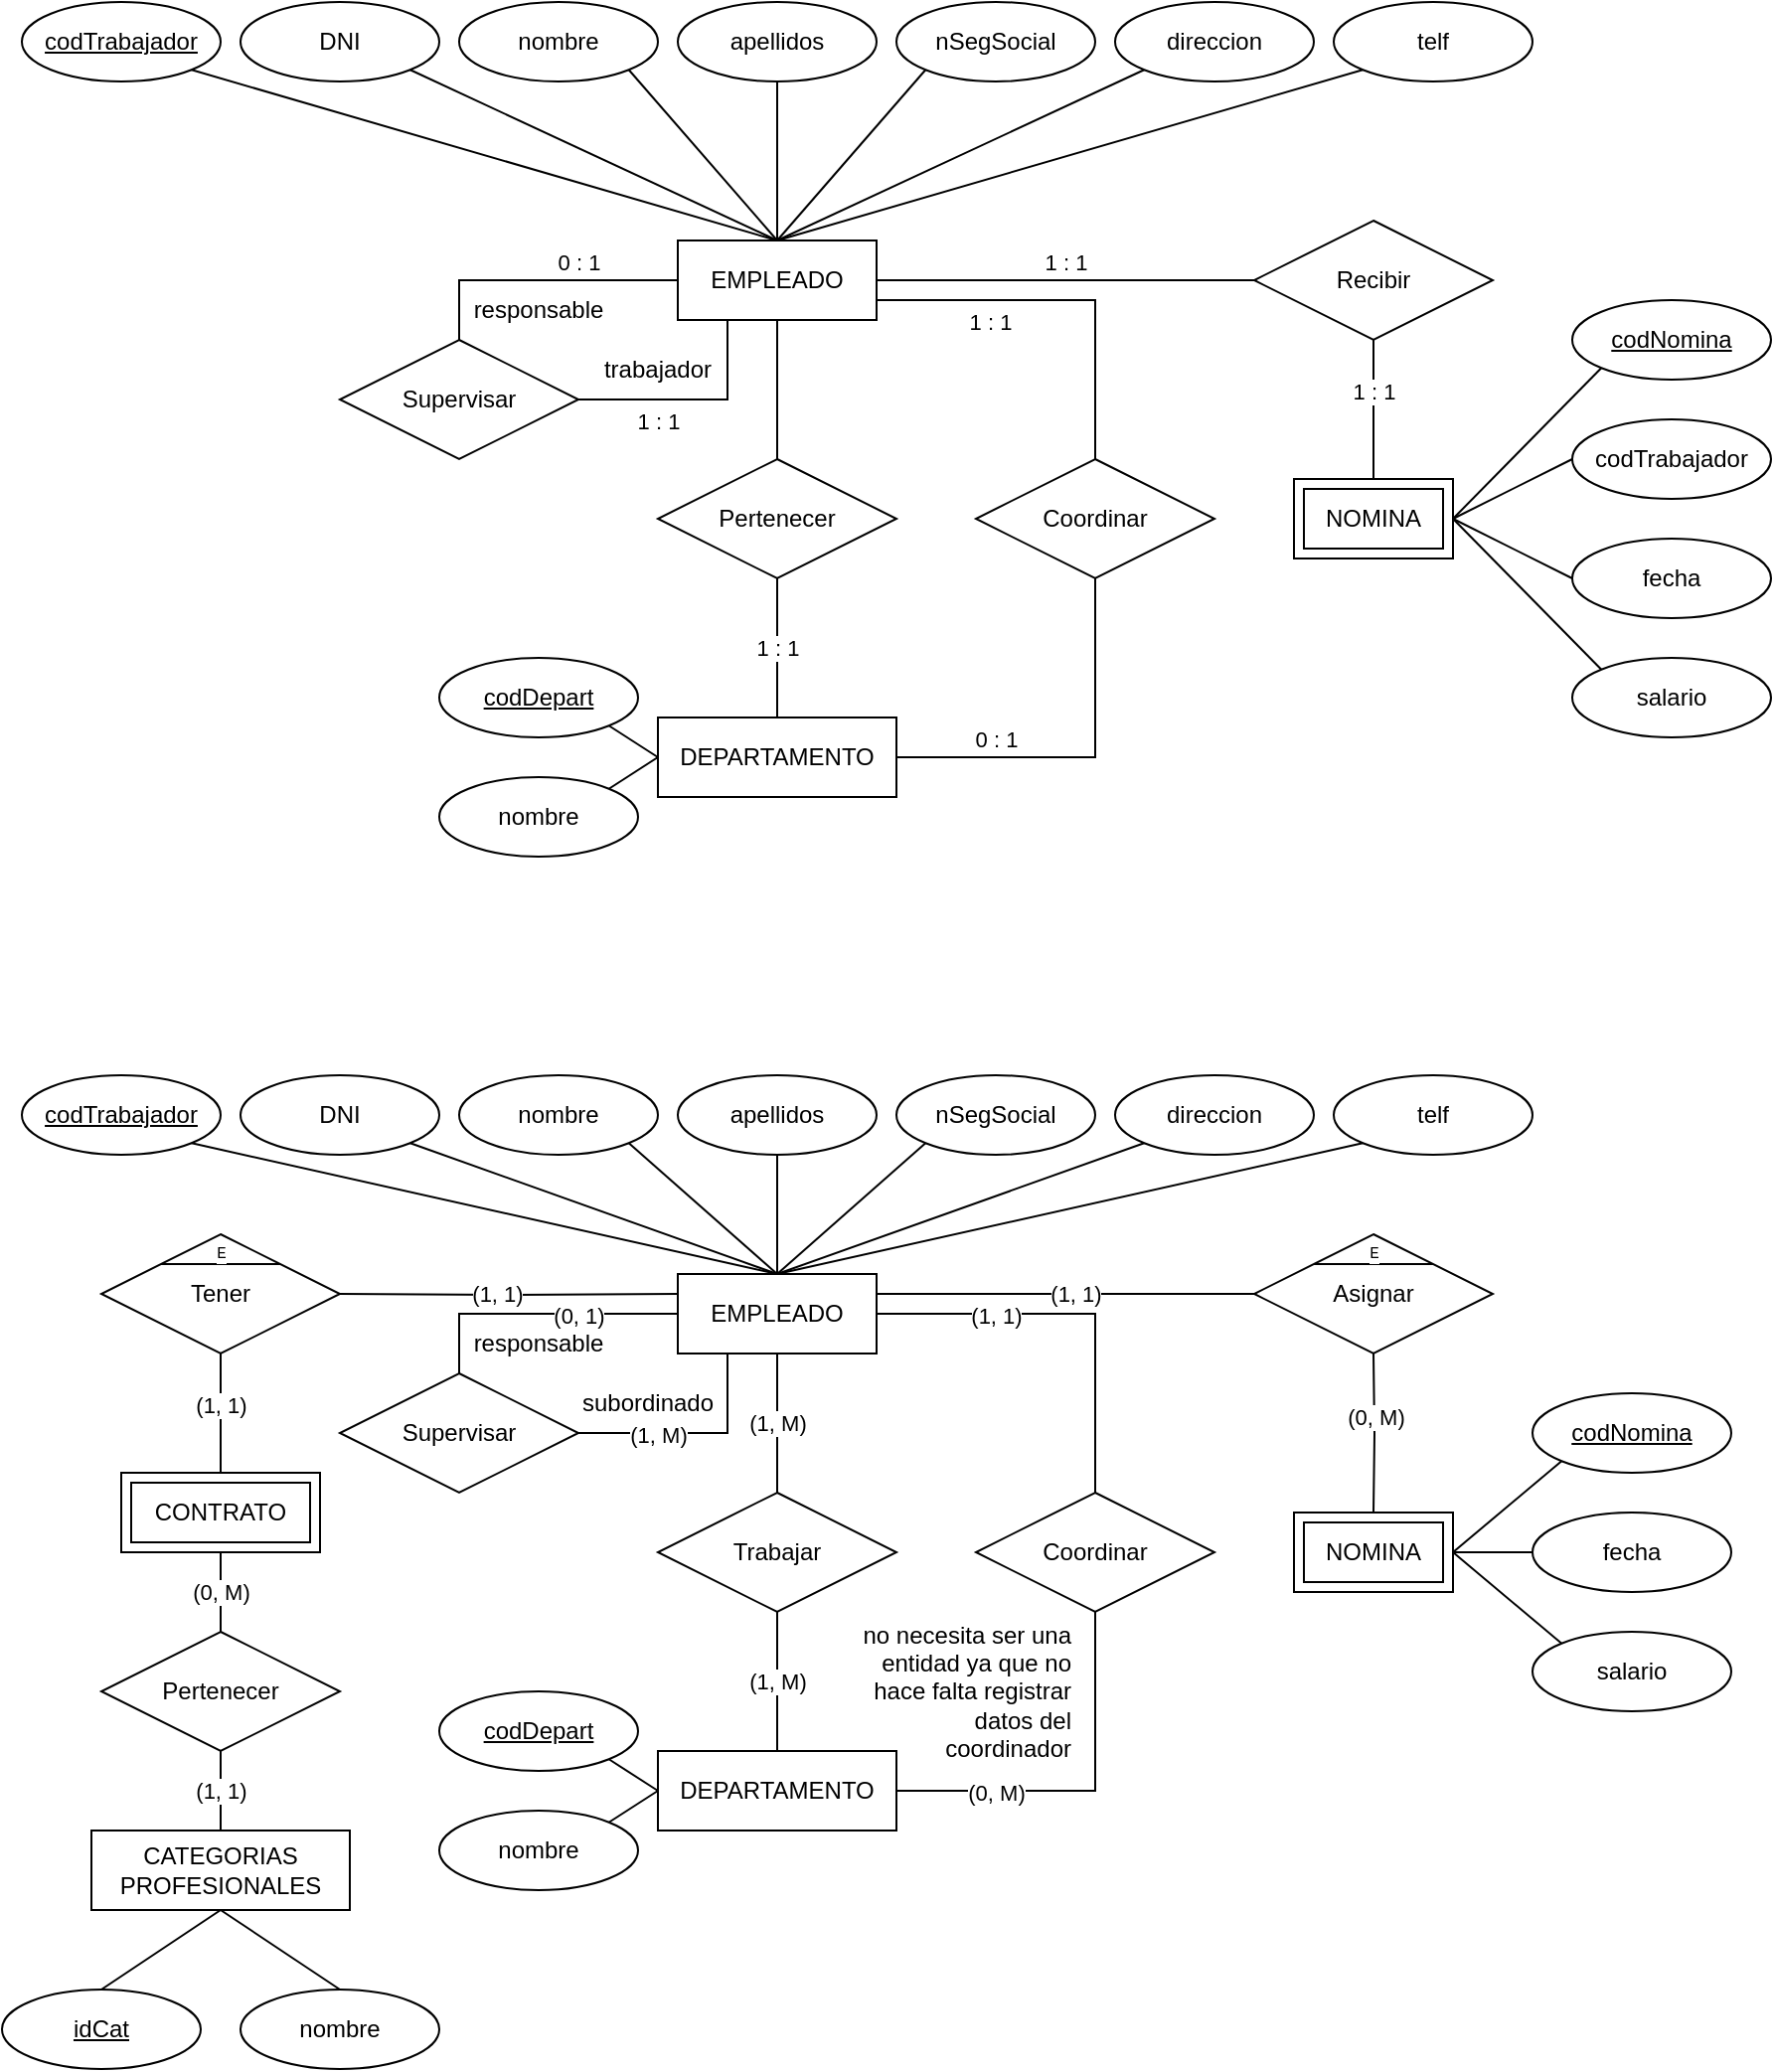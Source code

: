 <mxfile version="24.7.17">
  <diagram name="Página-1" id="rNrOZyhYLN4e7W7zPcBk">
    <mxGraphModel dx="1050" dy="629" grid="1" gridSize="10" guides="1" tooltips="1" connect="1" arrows="1" fold="1" page="0" pageScale="1" pageWidth="827" pageHeight="1169" background="none" math="0" shadow="0">
      <root>
        <mxCell id="0" />
        <mxCell id="1" parent="0" />
        <mxCell id="QqBCJd-S558FLrrIltO3-1" value="EMPLEADO" style="whiteSpace=wrap;html=1;align=center;" parent="1" vertex="1">
          <mxGeometry x="370" y="160" width="100" height="40" as="geometry" />
        </mxCell>
        <mxCell id="QqBCJd-S558FLrrIltO3-2" value="DNI" style="ellipse;whiteSpace=wrap;html=1;align=center;" parent="1" vertex="1">
          <mxGeometry x="150" y="40" width="100" height="40" as="geometry" />
        </mxCell>
        <mxCell id="QqBCJd-S558FLrrIltO3-3" value="nSegSocial" style="ellipse;whiteSpace=wrap;html=1;align=center;" parent="1" vertex="1">
          <mxGeometry x="480" y="40" width="100" height="40" as="geometry" />
        </mxCell>
        <mxCell id="QqBCJd-S558FLrrIltO3-4" value="&lt;u&gt;codTrabajador&lt;/u&gt;" style="ellipse;whiteSpace=wrap;html=1;align=center;" parent="1" vertex="1">
          <mxGeometry x="40" y="40" width="100" height="40" as="geometry" />
        </mxCell>
        <mxCell id="QqBCJd-S558FLrrIltO3-5" value="nombre" style="ellipse;whiteSpace=wrap;html=1;align=center;" parent="1" vertex="1">
          <mxGeometry x="260" y="40" width="100" height="40" as="geometry" />
        </mxCell>
        <mxCell id="QqBCJd-S558FLrrIltO3-6" value="apellidos" style="ellipse;whiteSpace=wrap;html=1;align=center;" parent="1" vertex="1">
          <mxGeometry x="370" y="40" width="100" height="40" as="geometry" />
        </mxCell>
        <mxCell id="QqBCJd-S558FLrrIltO3-7" value="direccion" style="ellipse;whiteSpace=wrap;html=1;align=center;" parent="1" vertex="1">
          <mxGeometry x="590" y="40" width="100" height="40" as="geometry" />
        </mxCell>
        <mxCell id="QqBCJd-S558FLrrIltO3-8" value="telf" style="ellipse;whiteSpace=wrap;html=1;align=center;" parent="1" vertex="1">
          <mxGeometry x="700" y="40" width="100" height="40" as="geometry" />
        </mxCell>
        <mxCell id="QqBCJd-S558FLrrIltO3-10" value="DEPARTAMENTO" style="whiteSpace=wrap;html=1;align=center;" parent="1" vertex="1">
          <mxGeometry x="360" y="400" width="120" height="40" as="geometry" />
        </mxCell>
        <mxCell id="QqBCJd-S558FLrrIltO3-11" value="" style="endArrow=none;html=1;rounded=0;entryX=0.5;entryY=0;entryDx=0;entryDy=0;exitX=0.5;exitY=1;exitDx=0;exitDy=0;" parent="1" source="QqBCJd-S558FLrrIltO3-6" target="QqBCJd-S558FLrrIltO3-1" edge="1">
          <mxGeometry width="50" height="50" relative="1" as="geometry">
            <mxPoint x="420" y="380" as="sourcePoint" />
            <mxPoint x="470" y="330" as="targetPoint" />
          </mxGeometry>
        </mxCell>
        <mxCell id="QqBCJd-S558FLrrIltO3-12" value="" style="endArrow=none;html=1;rounded=0;entryX=0.5;entryY=0;entryDx=0;entryDy=0;exitX=0;exitY=1;exitDx=0;exitDy=0;" parent="1" source="QqBCJd-S558FLrrIltO3-3" target="QqBCJd-S558FLrrIltO3-1" edge="1">
          <mxGeometry width="50" height="50" relative="1" as="geometry">
            <mxPoint x="460" y="90" as="sourcePoint" />
            <mxPoint x="460" y="130" as="targetPoint" />
          </mxGeometry>
        </mxCell>
        <mxCell id="QqBCJd-S558FLrrIltO3-13" value="" style="endArrow=none;html=1;rounded=0;entryX=0.5;entryY=0;entryDx=0;entryDy=0;exitX=1;exitY=1;exitDx=0;exitDy=0;" parent="1" source="QqBCJd-S558FLrrIltO3-5" target="QqBCJd-S558FLrrIltO3-1" edge="1">
          <mxGeometry width="50" height="50" relative="1" as="geometry">
            <mxPoint x="545" y="84" as="sourcePoint" />
            <mxPoint x="460" y="130" as="targetPoint" />
          </mxGeometry>
        </mxCell>
        <mxCell id="QqBCJd-S558FLrrIltO3-14" value="" style="endArrow=none;html=1;rounded=0;entryX=0.5;entryY=0;entryDx=0;entryDy=0;exitX=1;exitY=1;exitDx=0;exitDy=0;" parent="1" source="QqBCJd-S558FLrrIltO3-2" target="QqBCJd-S558FLrrIltO3-1" edge="1">
          <mxGeometry width="50" height="50" relative="1" as="geometry">
            <mxPoint x="375" y="84" as="sourcePoint" />
            <mxPoint x="460" y="130" as="targetPoint" />
          </mxGeometry>
        </mxCell>
        <mxCell id="QqBCJd-S558FLrrIltO3-15" value="" style="endArrow=none;html=1;rounded=0;entryX=0.5;entryY=0;entryDx=0;entryDy=0;exitX=1;exitY=1;exitDx=0;exitDy=0;" parent="1" source="QqBCJd-S558FLrrIltO3-4" target="QqBCJd-S558FLrrIltO3-1" edge="1">
          <mxGeometry width="50" height="50" relative="1" as="geometry">
            <mxPoint x="255" y="84" as="sourcePoint" />
            <mxPoint x="460" y="130" as="targetPoint" />
          </mxGeometry>
        </mxCell>
        <mxCell id="QqBCJd-S558FLrrIltO3-16" value="" style="endArrow=none;html=1;rounded=0;entryX=0.5;entryY=0;entryDx=0;entryDy=0;exitX=0;exitY=1;exitDx=0;exitDy=0;" parent="1" source="QqBCJd-S558FLrrIltO3-8" target="QqBCJd-S558FLrrIltO3-1" edge="1">
          <mxGeometry width="50" height="50" relative="1" as="geometry">
            <mxPoint x="135" y="84" as="sourcePoint" />
            <mxPoint x="460" y="130" as="targetPoint" />
          </mxGeometry>
        </mxCell>
        <mxCell id="QqBCJd-S558FLrrIltO3-17" value="" style="endArrow=none;html=1;rounded=0;exitX=0;exitY=1;exitDx=0;exitDy=0;entryX=0.5;entryY=0;entryDx=0;entryDy=0;" parent="1" source="QqBCJd-S558FLrrIltO3-7" target="QqBCJd-S558FLrrIltO3-1" edge="1">
          <mxGeometry width="50" height="50" relative="1" as="geometry">
            <mxPoint x="785" y="84" as="sourcePoint" />
            <mxPoint x="540" y="140" as="targetPoint" />
          </mxGeometry>
        </mxCell>
        <mxCell id="QqBCJd-S558FLrrIltO3-18" value="Pertenecer" style="shape=rhombus;perimeter=rhombusPerimeter;whiteSpace=wrap;html=1;align=center;" parent="1" vertex="1">
          <mxGeometry x="360" y="270" width="120" height="60" as="geometry" />
        </mxCell>
        <mxCell id="QqBCJd-S558FLrrIltO3-19" value="1 : 1" style="endArrow=none;html=1;rounded=0;entryX=0.5;entryY=1;entryDx=0;entryDy=0;exitX=0.5;exitY=0;exitDx=0;exitDy=0;" parent="1" source="QqBCJd-S558FLrrIltO3-10" target="QqBCJd-S558FLrrIltO3-18" edge="1">
          <mxGeometry width="50" height="50" relative="1" as="geometry">
            <mxPoint x="420" y="420" as="sourcePoint" />
            <mxPoint x="470" y="370" as="targetPoint" />
          </mxGeometry>
        </mxCell>
        <mxCell id="QqBCJd-S558FLrrIltO3-20" value="" style="endArrow=none;html=1;rounded=0;entryX=0.5;entryY=1;entryDx=0;entryDy=0;exitX=0.5;exitY=0;exitDx=0;exitDy=0;" parent="1" source="QqBCJd-S558FLrrIltO3-18" target="QqBCJd-S558FLrrIltO3-1" edge="1">
          <mxGeometry width="50" height="50" relative="1" as="geometry">
            <mxPoint x="430" y="410" as="sourcePoint" />
            <mxPoint x="430" y="340" as="targetPoint" />
          </mxGeometry>
        </mxCell>
        <mxCell id="QqBCJd-S558FLrrIltO3-21" value="&lt;u&gt;codDepart&lt;/u&gt;" style="ellipse;whiteSpace=wrap;html=1;align=center;" parent="1" vertex="1">
          <mxGeometry x="250" y="370" width="100" height="40" as="geometry" />
        </mxCell>
        <mxCell id="QqBCJd-S558FLrrIltO3-22" value="nombre" style="ellipse;whiteSpace=wrap;html=1;align=center;" parent="1" vertex="1">
          <mxGeometry x="250" y="430" width="100" height="40" as="geometry" />
        </mxCell>
        <mxCell id="QqBCJd-S558FLrrIltO3-23" value="Supervisar" style="shape=rhombus;perimeter=rhombusPerimeter;whiteSpace=wrap;html=1;align=center;" parent="1" vertex="1">
          <mxGeometry x="200" y="210" width="120" height="60" as="geometry" />
        </mxCell>
        <mxCell id="QqBCJd-S558FLrrIltO3-24" value="0 : 1" style="endArrow=none;html=1;rounded=0;exitX=0.5;exitY=0;exitDx=0;exitDy=0;entryX=0;entryY=0.5;entryDx=0;entryDy=0;edgeStyle=orthogonalEdgeStyle;verticalAlign=bottom;" parent="1" source="QqBCJd-S558FLrrIltO3-23" target="QqBCJd-S558FLrrIltO3-1" edge="1">
          <mxGeometry x="0.286" relative="1" as="geometry">
            <mxPoint x="210" y="170" as="sourcePoint" />
            <mxPoint x="464" y="420" as="targetPoint" />
            <mxPoint as="offset" />
          </mxGeometry>
        </mxCell>
        <mxCell id="QqBCJd-S558FLrrIltO3-25" value="1 : 1" style="endArrow=none;html=1;rounded=0;exitX=1;exitY=0.5;exitDx=0;exitDy=0;entryX=0.25;entryY=1;entryDx=0;entryDy=0;edgeStyle=orthogonalEdgeStyle;verticalAlign=bottom;" parent="1" source="QqBCJd-S558FLrrIltO3-23" target="QqBCJd-S558FLrrIltO3-1" edge="1">
          <mxGeometry x="-0.304" y="-20" relative="1" as="geometry">
            <mxPoint x="320" y="230" as="sourcePoint" />
            <mxPoint x="574" y="480" as="targetPoint" />
            <mxPoint as="offset" />
          </mxGeometry>
        </mxCell>
        <mxCell id="QqBCJd-S558FLrrIltO3-26" value="trabajador" style="text;html=1;align=center;verticalAlign=middle;whiteSpace=wrap;rounded=0;" parent="1" vertex="1">
          <mxGeometry x="330" y="210" width="60" height="30" as="geometry" />
        </mxCell>
        <mxCell id="QqBCJd-S558FLrrIltO3-27" value="responsable" style="text;html=1;align=center;verticalAlign=middle;whiteSpace=wrap;rounded=0;" parent="1" vertex="1">
          <mxGeometry x="270" y="180" width="60" height="30" as="geometry" />
        </mxCell>
        <mxCell id="QqBCJd-S558FLrrIltO3-28" value="" style="endArrow=none;html=1;rounded=0;exitX=0;exitY=0.5;exitDx=0;exitDy=0;entryX=1;entryY=1;entryDx=0;entryDy=0;" parent="1" source="QqBCJd-S558FLrrIltO3-10" target="QqBCJd-S558FLrrIltO3-21" edge="1">
          <mxGeometry width="50" height="50" relative="1" as="geometry">
            <mxPoint x="400" y="390" as="sourcePoint" />
            <mxPoint x="450" y="340" as="targetPoint" />
            <Array as="points" />
          </mxGeometry>
        </mxCell>
        <mxCell id="QqBCJd-S558FLrrIltO3-29" value="" style="endArrow=none;html=1;rounded=0;entryX=1;entryY=0;entryDx=0;entryDy=0;exitX=0;exitY=0.5;exitDx=0;exitDy=0;" parent="1" source="QqBCJd-S558FLrrIltO3-10" target="QqBCJd-S558FLrrIltO3-22" edge="1">
          <mxGeometry width="50" height="50" relative="1" as="geometry">
            <mxPoint x="350" y="420" as="sourcePoint" />
            <mxPoint x="330" y="370" as="targetPoint" />
          </mxGeometry>
        </mxCell>
        <mxCell id="LnhAc7idggMV5nnOlK_m-1" value="Coordinar" style="shape=rhombus;perimeter=rhombusPerimeter;whiteSpace=wrap;html=1;align=center;" parent="1" vertex="1">
          <mxGeometry x="520" y="270" width="120" height="60" as="geometry" />
        </mxCell>
        <mxCell id="LnhAc7idggMV5nnOlK_m-2" value="1 : 1" style="endArrow=none;html=1;rounded=0;exitX=1;exitY=0.75;exitDx=0;exitDy=0;entryX=0.5;entryY=0;entryDx=0;entryDy=0;edgeStyle=orthogonalEdgeStyle;verticalAlign=bottom;" parent="1" source="QqBCJd-S558FLrrIltO3-1" target="LnhAc7idggMV5nnOlK_m-1" edge="1">
          <mxGeometry x="-0.4" y="-20" relative="1" as="geometry">
            <mxPoint x="300" y="250" as="sourcePoint" />
            <mxPoint x="554" y="500" as="targetPoint" />
            <mxPoint as="offset" />
          </mxGeometry>
        </mxCell>
        <mxCell id="LnhAc7idggMV5nnOlK_m-3" value="0 : 1" style="endArrow=none;html=1;rounded=0;exitX=1;exitY=0.5;exitDx=0;exitDy=0;entryX=0.5;entryY=1;entryDx=0;entryDy=0;edgeStyle=orthogonalEdgeStyle;verticalAlign=bottom;" parent="1" source="QqBCJd-S558FLrrIltO3-10" target="LnhAc7idggMV5nnOlK_m-1" edge="1">
          <mxGeometry x="-0.474" relative="1" as="geometry">
            <mxPoint x="480" y="190" as="sourcePoint" />
            <mxPoint x="590" y="280" as="targetPoint" />
            <mxPoint as="offset" />
          </mxGeometry>
        </mxCell>
        <mxCell id="LnhAc7idggMV5nnOlK_m-5" value="1 : 1" style="endArrow=none;html=1;rounded=0;exitX=1;exitY=0.5;exitDx=0;exitDy=0;edgeStyle=orthogonalEdgeStyle;verticalAlign=bottom;entryX=0;entryY=0.5;entryDx=0;entryDy=0;" parent="1" source="QqBCJd-S558FLrrIltO3-1" target="LnhAc7idggMV5nnOlK_m-6" edge="1">
          <mxGeometry relative="1" as="geometry">
            <mxPoint x="470" y="210" as="sourcePoint" />
            <mxPoint x="610" y="180" as="targetPoint" />
          </mxGeometry>
        </mxCell>
        <mxCell id="LnhAc7idggMV5nnOlK_m-6" value="Recibir" style="shape=rhombus;perimeter=rhombusPerimeter;whiteSpace=wrap;html=1;align=center;" parent="1" vertex="1">
          <mxGeometry x="660" y="150" width="120" height="60" as="geometry" />
        </mxCell>
        <mxCell id="LnhAc7idggMV5nnOlK_m-7" value="1 : 1" style="endArrow=none;html=1;rounded=0;exitX=0.5;exitY=1;exitDx=0;exitDy=0;edgeStyle=orthogonalEdgeStyle;verticalAlign=bottom;entryX=0.5;entryY=0;entryDx=0;entryDy=0;" parent="1" source="LnhAc7idggMV5nnOlK_m-6" target="f3g0fcXMnhpEeqOvv7tE-1" edge="1">
          <mxGeometry relative="1" as="geometry">
            <mxPoint x="470" y="210" as="sourcePoint" />
            <mxPoint x="720" y="280" as="targetPoint" />
          </mxGeometry>
        </mxCell>
        <mxCell id="LnhAc7idggMV5nnOlK_m-8" value="fecha" style="ellipse;whiteSpace=wrap;html=1;align=center;" parent="1" vertex="1">
          <mxGeometry x="820" y="310" width="100" height="40" as="geometry" />
        </mxCell>
        <mxCell id="LnhAc7idggMV5nnOlK_m-9" value="salario" style="ellipse;whiteSpace=wrap;html=1;align=center;" parent="1" vertex="1">
          <mxGeometry x="820" y="370" width="100" height="40" as="geometry" />
        </mxCell>
        <mxCell id="LnhAc7idggMV5nnOlK_m-10" value="codTrabajador" style="ellipse;whiteSpace=wrap;html=1;align=center;" parent="1" vertex="1">
          <mxGeometry x="820" y="250" width="100" height="40" as="geometry" />
        </mxCell>
        <mxCell id="LnhAc7idggMV5nnOlK_m-11" value="&lt;u&gt;codNomina&lt;/u&gt;" style="ellipse;whiteSpace=wrap;html=1;align=center;" parent="1" vertex="1">
          <mxGeometry x="820" y="190" width="100" height="40" as="geometry" />
        </mxCell>
        <mxCell id="LnhAc7idggMV5nnOlK_m-12" value="" style="endArrow=none;html=1;rounded=0;exitX=1;exitY=0.5;exitDx=0;exitDy=0;entryX=0;entryY=0.5;entryDx=0;entryDy=0;" parent="1" source="f3g0fcXMnhpEeqOvv7tE-1" target="LnhAc7idggMV5nnOlK_m-10" edge="1">
          <mxGeometry width="50" height="50" relative="1" as="geometry">
            <mxPoint x="760" y="300" as="sourcePoint" />
            <mxPoint x="880" y="280" as="targetPoint" />
          </mxGeometry>
        </mxCell>
        <mxCell id="LnhAc7idggMV5nnOlK_m-13" value="" style="endArrow=none;html=1;rounded=0;exitX=1;exitY=0.5;exitDx=0;exitDy=0;entryX=0;entryY=0.5;entryDx=0;entryDy=0;" parent="1" source="f3g0fcXMnhpEeqOvv7tE-1" target="LnhAc7idggMV5nnOlK_m-8" edge="1">
          <mxGeometry width="50" height="50" relative="1" as="geometry">
            <mxPoint x="760" y="300" as="sourcePoint" />
            <mxPoint x="820" y="280" as="targetPoint" />
          </mxGeometry>
        </mxCell>
        <mxCell id="LnhAc7idggMV5nnOlK_m-14" value="" style="endArrow=none;html=1;rounded=0;exitX=1;exitY=0.5;exitDx=0;exitDy=0;entryX=0;entryY=0;entryDx=0;entryDy=0;" parent="1" source="f3g0fcXMnhpEeqOvv7tE-1" target="LnhAc7idggMV5nnOlK_m-9" edge="1">
          <mxGeometry width="50" height="50" relative="1" as="geometry">
            <mxPoint x="760" y="300" as="sourcePoint" />
            <mxPoint x="820" y="340" as="targetPoint" />
          </mxGeometry>
        </mxCell>
        <mxCell id="LnhAc7idggMV5nnOlK_m-15" value="" style="endArrow=none;html=1;rounded=0;exitX=1;exitY=0.5;exitDx=0;exitDy=0;entryX=0;entryY=1;entryDx=0;entryDy=0;" parent="1" source="f3g0fcXMnhpEeqOvv7tE-1" target="LnhAc7idggMV5nnOlK_m-11" edge="1">
          <mxGeometry width="50" height="50" relative="1" as="geometry">
            <mxPoint x="760" y="300" as="sourcePoint" />
            <mxPoint x="835" y="386" as="targetPoint" />
          </mxGeometry>
        </mxCell>
        <mxCell id="f3g0fcXMnhpEeqOvv7tE-1" value="NOMINA" style="shape=ext;margin=3;double=1;whiteSpace=wrap;html=1;align=center;" parent="1" vertex="1">
          <mxGeometry x="680" y="280" width="80" height="40" as="geometry" />
        </mxCell>
        <mxCell id="d8nZEdwKU03Doy08rqG1-1" value="EMPLEADO" style="whiteSpace=wrap;html=1;align=center;" parent="1" vertex="1">
          <mxGeometry x="370" y="680" width="100" height="40" as="geometry" />
        </mxCell>
        <mxCell id="d8nZEdwKU03Doy08rqG1-2" value="DNI" style="ellipse;whiteSpace=wrap;html=1;align=center;" parent="1" vertex="1">
          <mxGeometry x="150" y="580" width="100" height="40" as="geometry" />
        </mxCell>
        <mxCell id="d8nZEdwKU03Doy08rqG1-3" value="nSegSocial" style="ellipse;whiteSpace=wrap;html=1;align=center;" parent="1" vertex="1">
          <mxGeometry x="480" y="580" width="100" height="40" as="geometry" />
        </mxCell>
        <mxCell id="d8nZEdwKU03Doy08rqG1-4" value="&lt;u&gt;codTrabajador&lt;/u&gt;" style="ellipse;whiteSpace=wrap;html=1;align=center;" parent="1" vertex="1">
          <mxGeometry x="40" y="580" width="100" height="40" as="geometry" />
        </mxCell>
        <mxCell id="d8nZEdwKU03Doy08rqG1-5" value="nombre" style="ellipse;whiteSpace=wrap;html=1;align=center;" parent="1" vertex="1">
          <mxGeometry x="260" y="580" width="100" height="40" as="geometry" />
        </mxCell>
        <mxCell id="d8nZEdwKU03Doy08rqG1-6" value="apellidos" style="ellipse;whiteSpace=wrap;html=1;align=center;" parent="1" vertex="1">
          <mxGeometry x="370" y="580" width="100" height="40" as="geometry" />
        </mxCell>
        <mxCell id="d8nZEdwKU03Doy08rqG1-7" value="direccion" style="ellipse;whiteSpace=wrap;html=1;align=center;" parent="1" vertex="1">
          <mxGeometry x="590" y="580" width="100" height="40" as="geometry" />
        </mxCell>
        <mxCell id="d8nZEdwKU03Doy08rqG1-8" value="telf" style="ellipse;whiteSpace=wrap;html=1;align=center;" parent="1" vertex="1">
          <mxGeometry x="700" y="580" width="100" height="40" as="geometry" />
        </mxCell>
        <mxCell id="d8nZEdwKU03Doy08rqG1-9" value="DEPARTAMENTO" style="whiteSpace=wrap;html=1;align=center;" parent="1" vertex="1">
          <mxGeometry x="360" y="920" width="120" height="40" as="geometry" />
        </mxCell>
        <mxCell id="d8nZEdwKU03Doy08rqG1-10" value="" style="endArrow=none;html=1;rounded=0;entryX=0.5;entryY=0;entryDx=0;entryDy=0;exitX=0.5;exitY=1;exitDx=0;exitDy=0;" parent="1" source="d8nZEdwKU03Doy08rqG1-6" target="d8nZEdwKU03Doy08rqG1-1" edge="1">
          <mxGeometry width="50" height="50" relative="1" as="geometry">
            <mxPoint x="420" y="900" as="sourcePoint" />
            <mxPoint x="470" y="850" as="targetPoint" />
          </mxGeometry>
        </mxCell>
        <mxCell id="d8nZEdwKU03Doy08rqG1-11" value="" style="endArrow=none;html=1;rounded=0;entryX=0.5;entryY=0;entryDx=0;entryDy=0;exitX=0;exitY=1;exitDx=0;exitDy=0;" parent="1" source="d8nZEdwKU03Doy08rqG1-3" target="d8nZEdwKU03Doy08rqG1-1" edge="1">
          <mxGeometry width="50" height="50" relative="1" as="geometry">
            <mxPoint x="460" y="610" as="sourcePoint" />
            <mxPoint x="460" y="650" as="targetPoint" />
          </mxGeometry>
        </mxCell>
        <mxCell id="d8nZEdwKU03Doy08rqG1-12" value="" style="endArrow=none;html=1;rounded=0;entryX=0.5;entryY=0;entryDx=0;entryDy=0;exitX=1;exitY=1;exitDx=0;exitDy=0;" parent="1" source="d8nZEdwKU03Doy08rqG1-5" target="d8nZEdwKU03Doy08rqG1-1" edge="1">
          <mxGeometry width="50" height="50" relative="1" as="geometry">
            <mxPoint x="545" y="604" as="sourcePoint" />
            <mxPoint x="460" y="650" as="targetPoint" />
          </mxGeometry>
        </mxCell>
        <mxCell id="d8nZEdwKU03Doy08rqG1-13" value="" style="endArrow=none;html=1;rounded=0;entryX=0.5;entryY=0;entryDx=0;entryDy=0;exitX=1;exitY=1;exitDx=0;exitDy=0;" parent="1" source="d8nZEdwKU03Doy08rqG1-2" target="d8nZEdwKU03Doy08rqG1-1" edge="1">
          <mxGeometry width="50" height="50" relative="1" as="geometry">
            <mxPoint x="375" y="604" as="sourcePoint" />
            <mxPoint x="460" y="650" as="targetPoint" />
          </mxGeometry>
        </mxCell>
        <mxCell id="d8nZEdwKU03Doy08rqG1-14" value="" style="endArrow=none;html=1;rounded=0;entryX=0.5;entryY=0;entryDx=0;entryDy=0;exitX=1;exitY=1;exitDx=0;exitDy=0;" parent="1" source="d8nZEdwKU03Doy08rqG1-4" target="d8nZEdwKU03Doy08rqG1-1" edge="1">
          <mxGeometry width="50" height="50" relative="1" as="geometry">
            <mxPoint x="255" y="604" as="sourcePoint" />
            <mxPoint x="460" y="650" as="targetPoint" />
          </mxGeometry>
        </mxCell>
        <mxCell id="d8nZEdwKU03Doy08rqG1-15" value="" style="endArrow=none;html=1;rounded=0;entryX=0.5;entryY=0;entryDx=0;entryDy=0;exitX=0;exitY=1;exitDx=0;exitDy=0;" parent="1" source="d8nZEdwKU03Doy08rqG1-8" target="d8nZEdwKU03Doy08rqG1-1" edge="1">
          <mxGeometry width="50" height="50" relative="1" as="geometry">
            <mxPoint x="135" y="604" as="sourcePoint" />
            <mxPoint x="460" y="650" as="targetPoint" />
          </mxGeometry>
        </mxCell>
        <mxCell id="d8nZEdwKU03Doy08rqG1-16" value="" style="endArrow=none;html=1;rounded=0;exitX=0;exitY=1;exitDx=0;exitDy=0;entryX=0.5;entryY=0;entryDx=0;entryDy=0;" parent="1" source="d8nZEdwKU03Doy08rqG1-7" target="d8nZEdwKU03Doy08rqG1-1" edge="1">
          <mxGeometry width="50" height="50" relative="1" as="geometry">
            <mxPoint x="785" y="604" as="sourcePoint" />
            <mxPoint x="540" y="660" as="targetPoint" />
          </mxGeometry>
        </mxCell>
        <mxCell id="d8nZEdwKU03Doy08rqG1-17" value="Trabajar" style="shape=rhombus;perimeter=rhombusPerimeter;whiteSpace=wrap;html=1;align=center;" parent="1" vertex="1">
          <mxGeometry x="360" y="790" width="120" height="60" as="geometry" />
        </mxCell>
        <mxCell id="d8nZEdwKU03Doy08rqG1-18" value="(1, M)" style="endArrow=none;html=1;rounded=0;entryX=0.5;entryY=1;entryDx=0;entryDy=0;exitX=0.5;exitY=0;exitDx=0;exitDy=0;" parent="1" source="d8nZEdwKU03Doy08rqG1-9" target="d8nZEdwKU03Doy08rqG1-17" edge="1">
          <mxGeometry width="50" height="50" relative="1" as="geometry">
            <mxPoint x="420" y="940" as="sourcePoint" />
            <mxPoint x="470" y="890" as="targetPoint" />
          </mxGeometry>
        </mxCell>
        <mxCell id="d8nZEdwKU03Doy08rqG1-19" value="(1, M)" style="endArrow=none;html=1;rounded=0;entryX=0.5;entryY=1;entryDx=0;entryDy=0;exitX=0.5;exitY=0;exitDx=0;exitDy=0;" parent="1" source="d8nZEdwKU03Doy08rqG1-17" target="d8nZEdwKU03Doy08rqG1-1" edge="1">
          <mxGeometry width="50" height="50" relative="1" as="geometry">
            <mxPoint x="430" y="930" as="sourcePoint" />
            <mxPoint x="430" y="860" as="targetPoint" />
          </mxGeometry>
        </mxCell>
        <mxCell id="d8nZEdwKU03Doy08rqG1-20" value="&lt;u&gt;codDepart&lt;/u&gt;" style="ellipse;whiteSpace=wrap;html=1;align=center;" parent="1" vertex="1">
          <mxGeometry x="250" y="890" width="100" height="40" as="geometry" />
        </mxCell>
        <mxCell id="d8nZEdwKU03Doy08rqG1-21" value="nombre" style="ellipse;whiteSpace=wrap;html=1;align=center;" parent="1" vertex="1">
          <mxGeometry x="250" y="950" width="100" height="40" as="geometry" />
        </mxCell>
        <mxCell id="d8nZEdwKU03Doy08rqG1-22" value="Supervisar" style="shape=rhombus;perimeter=rhombusPerimeter;whiteSpace=wrap;html=1;align=center;" parent="1" vertex="1">
          <mxGeometry x="200" y="730" width="120" height="60" as="geometry" />
        </mxCell>
        <mxCell id="d8nZEdwKU03Doy08rqG1-23" value="(0, 1)" style="endArrow=none;html=1;rounded=0;exitX=0.5;exitY=0;exitDx=0;exitDy=0;entryX=0;entryY=0.5;entryDx=0;entryDy=0;edgeStyle=orthogonalEdgeStyle;verticalAlign=bottom;" parent="1" source="d8nZEdwKU03Doy08rqG1-22" target="d8nZEdwKU03Doy08rqG1-1" edge="1">
          <mxGeometry x="0.286" y="-10" relative="1" as="geometry">
            <mxPoint x="210" y="690" as="sourcePoint" />
            <mxPoint x="464" y="940" as="targetPoint" />
            <mxPoint as="offset" />
          </mxGeometry>
        </mxCell>
        <mxCell id="d8nZEdwKU03Doy08rqG1-24" value="(1, M)" style="endArrow=none;html=1;rounded=0;exitX=1;exitY=0.5;exitDx=0;exitDy=0;entryX=0.25;entryY=1;entryDx=0;entryDy=0;edgeStyle=orthogonalEdgeStyle;verticalAlign=bottom;" parent="1" source="d8nZEdwKU03Doy08rqG1-22" target="d8nZEdwKU03Doy08rqG1-1" edge="1">
          <mxGeometry x="-0.305" y="-10" relative="1" as="geometry">
            <mxPoint x="320" y="750" as="sourcePoint" />
            <mxPoint x="574" y="1000" as="targetPoint" />
            <mxPoint as="offset" />
          </mxGeometry>
        </mxCell>
        <mxCell id="d8nZEdwKU03Doy08rqG1-25" value="subordinado" style="text;html=1;align=center;verticalAlign=middle;whiteSpace=wrap;rounded=0;" parent="1" vertex="1">
          <mxGeometry x="320" y="730" width="70" height="30" as="geometry" />
        </mxCell>
        <mxCell id="d8nZEdwKU03Doy08rqG1-26" value="responsable" style="text;html=1;align=center;verticalAlign=middle;whiteSpace=wrap;rounded=0;" parent="1" vertex="1">
          <mxGeometry x="270" y="700" width="60" height="30" as="geometry" />
        </mxCell>
        <mxCell id="d8nZEdwKU03Doy08rqG1-27" value="" style="endArrow=none;html=1;rounded=0;exitX=0;exitY=0.5;exitDx=0;exitDy=0;entryX=1;entryY=1;entryDx=0;entryDy=0;" parent="1" source="d8nZEdwKU03Doy08rqG1-9" target="d8nZEdwKU03Doy08rqG1-20" edge="1">
          <mxGeometry width="50" height="50" relative="1" as="geometry">
            <mxPoint x="400" y="910" as="sourcePoint" />
            <mxPoint x="450" y="860" as="targetPoint" />
            <Array as="points" />
          </mxGeometry>
        </mxCell>
        <mxCell id="d8nZEdwKU03Doy08rqG1-28" value="" style="endArrow=none;html=1;rounded=0;entryX=1;entryY=0;entryDx=0;entryDy=0;exitX=0;exitY=0.5;exitDx=0;exitDy=0;" parent="1" source="d8nZEdwKU03Doy08rqG1-9" target="d8nZEdwKU03Doy08rqG1-21" edge="1">
          <mxGeometry width="50" height="50" relative="1" as="geometry">
            <mxPoint x="350" y="940" as="sourcePoint" />
            <mxPoint x="330" y="890" as="targetPoint" />
          </mxGeometry>
        </mxCell>
        <mxCell id="d8nZEdwKU03Doy08rqG1-29" value="Coordinar" style="shape=rhombus;perimeter=rhombusPerimeter;whiteSpace=wrap;html=1;align=center;" parent="1" vertex="1">
          <mxGeometry x="520" y="790" width="120" height="60" as="geometry" />
        </mxCell>
        <mxCell id="d8nZEdwKU03Doy08rqG1-30" value="(1, 1)" style="endArrow=none;html=1;rounded=0;exitX=1;exitY=0.5;exitDx=0;exitDy=0;entryX=0.5;entryY=0;entryDx=0;entryDy=0;edgeStyle=orthogonalEdgeStyle;verticalAlign=bottom;" parent="1" source="d8nZEdwKU03Doy08rqG1-1" target="d8nZEdwKU03Doy08rqG1-29" edge="1">
          <mxGeometry x="-0.4" y="-10" relative="1" as="geometry">
            <mxPoint x="300" y="770" as="sourcePoint" />
            <mxPoint x="554" y="1020" as="targetPoint" />
            <mxPoint as="offset" />
          </mxGeometry>
        </mxCell>
        <mxCell id="d8nZEdwKU03Doy08rqG1-31" value="(0, M)" style="endArrow=none;html=1;rounded=0;exitX=1;exitY=0.5;exitDx=0;exitDy=0;entryX=0.5;entryY=1;entryDx=0;entryDy=0;edgeStyle=orthogonalEdgeStyle;verticalAlign=bottom;" parent="1" source="d8nZEdwKU03Doy08rqG1-9" target="d8nZEdwKU03Doy08rqG1-29" edge="1">
          <mxGeometry x="-0.474" y="-10" relative="1" as="geometry">
            <mxPoint x="480" y="710" as="sourcePoint" />
            <mxPoint x="590" y="800" as="targetPoint" />
            <mxPoint as="offset" />
          </mxGeometry>
        </mxCell>
        <mxCell id="d8nZEdwKU03Doy08rqG1-32" value="(1, 1)" style="endArrow=none;html=1;rounded=0;exitX=1;exitY=0.25;exitDx=0;exitDy=0;edgeStyle=orthogonalEdgeStyle;verticalAlign=bottom;entryX=0;entryY=0.5;entryDx=0;entryDy=0;" parent="1" source="d8nZEdwKU03Doy08rqG1-1" edge="1">
          <mxGeometry x="0.055" y="-10" relative="1" as="geometry">
            <mxPoint x="470" y="730" as="sourcePoint" />
            <mxPoint x="660" y="690" as="targetPoint" />
            <mxPoint y="-1" as="offset" />
          </mxGeometry>
        </mxCell>
        <mxCell id="d8nZEdwKU03Doy08rqG1-34" value="(0, M)" style="endArrow=none;html=1;rounded=0;exitX=0.5;exitY=1;exitDx=0;exitDy=0;edgeStyle=orthogonalEdgeStyle;verticalAlign=bottom;entryX=0.5;entryY=0;entryDx=0;entryDy=0;" parent="1" target="d8nZEdwKU03Doy08rqG1-43" edge="1">
          <mxGeometry relative="1" as="geometry">
            <mxPoint x="720" y="720" as="sourcePoint" />
            <mxPoint x="720" y="800" as="targetPoint" />
          </mxGeometry>
        </mxCell>
        <mxCell id="d8nZEdwKU03Doy08rqG1-35" value="fecha" style="ellipse;whiteSpace=wrap;html=1;align=center;" parent="1" vertex="1">
          <mxGeometry x="800" y="800" width="100" height="40" as="geometry" />
        </mxCell>
        <mxCell id="d8nZEdwKU03Doy08rqG1-36" value="salario" style="ellipse;whiteSpace=wrap;html=1;align=center;" parent="1" vertex="1">
          <mxGeometry x="800" y="860" width="100" height="40" as="geometry" />
        </mxCell>
        <mxCell id="d8nZEdwKU03Doy08rqG1-38" value="&lt;u&gt;codNomina&lt;/u&gt;" style="ellipse;whiteSpace=wrap;html=1;align=center;" parent="1" vertex="1">
          <mxGeometry x="800" y="740" width="100" height="40" as="geometry" />
        </mxCell>
        <mxCell id="d8nZEdwKU03Doy08rqG1-40" value="" style="endArrow=none;html=1;rounded=0;exitX=1;exitY=0.5;exitDx=0;exitDy=0;entryX=0;entryY=0.5;entryDx=0;entryDy=0;" parent="1" source="d8nZEdwKU03Doy08rqG1-43" target="d8nZEdwKU03Doy08rqG1-35" edge="1">
          <mxGeometry width="50" height="50" relative="1" as="geometry">
            <mxPoint x="760" y="820" as="sourcePoint" />
            <mxPoint x="820" y="800" as="targetPoint" />
          </mxGeometry>
        </mxCell>
        <mxCell id="d8nZEdwKU03Doy08rqG1-41" value="" style="endArrow=none;html=1;rounded=0;exitX=1;exitY=0.5;exitDx=0;exitDy=0;entryX=0;entryY=0;entryDx=0;entryDy=0;" parent="1" source="d8nZEdwKU03Doy08rqG1-43" target="d8nZEdwKU03Doy08rqG1-36" edge="1">
          <mxGeometry width="50" height="50" relative="1" as="geometry">
            <mxPoint x="760" y="820" as="sourcePoint" />
            <mxPoint x="820" y="860" as="targetPoint" />
          </mxGeometry>
        </mxCell>
        <mxCell id="d8nZEdwKU03Doy08rqG1-42" value="" style="endArrow=none;html=1;rounded=0;exitX=1;exitY=0.5;exitDx=0;exitDy=0;entryX=0;entryY=1;entryDx=0;entryDy=0;" parent="1" source="d8nZEdwKU03Doy08rqG1-43" target="d8nZEdwKU03Doy08rqG1-38" edge="1">
          <mxGeometry width="50" height="50" relative="1" as="geometry">
            <mxPoint x="760" y="820" as="sourcePoint" />
            <mxPoint x="835" y="906" as="targetPoint" />
          </mxGeometry>
        </mxCell>
        <mxCell id="d8nZEdwKU03Doy08rqG1-43" value="NOMINA" style="shape=ext;margin=3;double=1;whiteSpace=wrap;html=1;align=center;" parent="1" vertex="1">
          <mxGeometry x="680" y="800" width="80" height="40" as="geometry" />
        </mxCell>
        <mxCell id="d8nZEdwKU03Doy08rqG1-44" value="no necesita ser una entidad ya que no hace falta registrar datos del coordinador" style="text;html=1;align=right;verticalAlign=middle;whiteSpace=wrap;rounded=0;" parent="1" vertex="1">
          <mxGeometry x="460" y="855" width="110" height="70" as="geometry" />
        </mxCell>
        <mxCell id="d8nZEdwKU03Doy08rqG1-45" value="CATEGORIAS PROFESIONALES" style="whiteSpace=wrap;html=1;align=center;" parent="1" vertex="1">
          <mxGeometry x="75" y="960" width="130" height="40" as="geometry" />
        </mxCell>
        <mxCell id="d8nZEdwKU03Doy08rqG1-47" value="" style="endArrow=none;html=1;rounded=0;exitX=1;exitY=0.5;exitDx=0;exitDy=0;entryX=0;entryY=0.25;entryDx=0;entryDy=0;edgeStyle=orthogonalEdgeStyle;verticalAlign=bottom;" parent="1" target="d8nZEdwKU03Doy08rqG1-1" edge="1">
          <mxGeometry relative="1" as="geometry">
            <mxPoint x="200.0" y="690" as="sourcePoint" />
            <mxPoint x="434" y="890" as="targetPoint" />
          </mxGeometry>
        </mxCell>
        <mxCell id="d8nZEdwKU03Doy08rqG1-66" value="(1, 1)" style="edgeLabel;html=1;align=center;verticalAlign=middle;resizable=0;points=[];" parent="d8nZEdwKU03Doy08rqG1-47" vertex="1" connectable="0">
          <mxGeometry x="-0.669" y="-1" relative="1" as="geometry">
            <mxPoint x="51" y="-1" as="offset" />
          </mxGeometry>
        </mxCell>
        <mxCell id="d8nZEdwKU03Doy08rqG1-49" value="Pertenecer" style="shape=rhombus;perimeter=rhombusPerimeter;whiteSpace=wrap;html=1;align=center;" parent="1" vertex="1">
          <mxGeometry x="80" y="860" width="120" height="60" as="geometry" />
        </mxCell>
        <mxCell id="d8nZEdwKU03Doy08rqG1-50" value="nombre" style="ellipse;whiteSpace=wrap;html=1;align=center;" parent="1" vertex="1">
          <mxGeometry x="150" y="1040" width="100" height="40" as="geometry" />
        </mxCell>
        <mxCell id="d8nZEdwKU03Doy08rqG1-51" value="&lt;u&gt;idCat&lt;/u&gt;" style="ellipse;whiteSpace=wrap;html=1;align=center;" parent="1" vertex="1">
          <mxGeometry x="30" y="1040" width="100" height="40" as="geometry" />
        </mxCell>
        <mxCell id="d8nZEdwKU03Doy08rqG1-52" value="" style="endArrow=none;html=1;rounded=0;exitX=0.5;exitY=0;exitDx=0;exitDy=0;entryX=0.5;entryY=1;entryDx=0;entryDy=0;" parent="1" source="d8nZEdwKU03Doy08rqG1-51" target="d8nZEdwKU03Doy08rqG1-45" edge="1">
          <mxGeometry width="50" height="50" relative="1" as="geometry">
            <mxPoint x="160" y="1090" as="sourcePoint" />
            <mxPoint x="210" y="1040" as="targetPoint" />
          </mxGeometry>
        </mxCell>
        <mxCell id="d8nZEdwKU03Doy08rqG1-53" value="" style="endArrow=none;html=1;rounded=0;entryX=0.5;entryY=0;entryDx=0;entryDy=0;exitX=0.5;exitY=1;exitDx=0;exitDy=0;" parent="1" source="d8nZEdwKU03Doy08rqG1-45" target="d8nZEdwKU03Doy08rqG1-50" edge="1">
          <mxGeometry width="50" height="50" relative="1" as="geometry">
            <mxPoint x="140" y="1000" as="sourcePoint" />
            <mxPoint x="150" y="1010" as="targetPoint" />
          </mxGeometry>
        </mxCell>
        <mxCell id="d8nZEdwKU03Doy08rqG1-54" value="(1, 1)" style="endArrow=none;html=1;rounded=0;exitX=0.5;exitY=1;exitDx=0;exitDy=0;entryX=0.5;entryY=0;entryDx=0;entryDy=0;" parent="1" source="d8nZEdwKU03Doy08rqG1-49" target="d8nZEdwKU03Doy08rqG1-45" edge="1">
          <mxGeometry width="50" height="50" relative="1" as="geometry">
            <mxPoint x="100" y="1060" as="sourcePoint" />
            <mxPoint x="160" y="1020" as="targetPoint" />
          </mxGeometry>
        </mxCell>
        <mxCell id="d8nZEdwKU03Doy08rqG1-55" value="(0, M)" style="endArrow=none;html=1;rounded=0;exitX=0.5;exitY=0;exitDx=0;exitDy=0;entryX=0.5;entryY=1;entryDx=0;entryDy=0;" parent="1" source="d8nZEdwKU03Doy08rqG1-49" target="d8nZEdwKU03Doy08rqG1-57" edge="1">
          <mxGeometry width="50" height="50" relative="1" as="geometry">
            <mxPoint x="150" y="940" as="sourcePoint" />
            <mxPoint x="140" y="820" as="targetPoint" />
          </mxGeometry>
        </mxCell>
        <mxCell id="d8nZEdwKU03Doy08rqG1-56" value="" style="endArrow=none;html=1;rounded=0;exitX=0.5;exitY=0;exitDx=0;exitDy=0;entryX=0.5;entryY=1;entryDx=0;entryDy=0;edgeStyle=orthogonalEdgeStyle;verticalAlign=bottom;" parent="1" source="d8nZEdwKU03Doy08rqG1-57" edge="1">
          <mxGeometry relative="1" as="geometry">
            <mxPoint x="140" y="780" as="sourcePoint" />
            <mxPoint x="140.0" y="720" as="targetPoint" />
          </mxGeometry>
        </mxCell>
        <mxCell id="d8nZEdwKU03Doy08rqG1-65" value="(1, 1)" style="edgeLabel;html=1;align=center;verticalAlign=middle;resizable=0;points=[];" parent="d8nZEdwKU03Doy08rqG1-56" vertex="1" connectable="0">
          <mxGeometry x="0.144" y="1" relative="1" as="geometry">
            <mxPoint as="offset" />
          </mxGeometry>
        </mxCell>
        <mxCell id="d8nZEdwKU03Doy08rqG1-57" value="CONTRATO" style="shape=ext;margin=3;double=1;whiteSpace=wrap;html=1;align=center;" parent="1" vertex="1">
          <mxGeometry x="90" y="780" width="100" height="40" as="geometry" />
        </mxCell>
        <mxCell id="d8nZEdwKU03Doy08rqG1-59" value="Tener" style="shape=rhombus;perimeter=rhombusPerimeter;whiteSpace=wrap;html=1;align=center;" parent="1" vertex="1">
          <mxGeometry x="80" y="660" width="120" height="60" as="geometry" />
        </mxCell>
        <mxCell id="d8nZEdwKU03Doy08rqG1-60" value="&lt;font face=&quot;Courier New&quot;&gt;E&lt;/font&gt;" style="endArrow=none;html=1;rounded=0;exitX=0;exitY=0;exitDx=0;exitDy=0;entryX=1;entryY=0;entryDx=0;entryDy=0;verticalAlign=bottom;fontSize=8;spacing=0;" parent="1" source="d8nZEdwKU03Doy08rqG1-59" target="d8nZEdwKU03Doy08rqG1-59" edge="1">
          <mxGeometry width="50" height="50" relative="1" as="geometry">
            <mxPoint x="160" y="850" as="sourcePoint" />
            <mxPoint x="210" y="800" as="targetPoint" />
          </mxGeometry>
        </mxCell>
        <mxCell id="d8nZEdwKU03Doy08rqG1-61" value="Asignar" style="shape=rhombus;perimeter=rhombusPerimeter;whiteSpace=wrap;html=1;align=center;" parent="1" vertex="1">
          <mxGeometry x="660" y="660" width="120" height="60" as="geometry" />
        </mxCell>
        <mxCell id="d8nZEdwKU03Doy08rqG1-62" value="&lt;font face=&quot;Courier New&quot;&gt;E&lt;/font&gt;" style="endArrow=none;html=1;rounded=0;exitX=0;exitY=0;exitDx=0;exitDy=0;entryX=1;entryY=0;entryDx=0;entryDy=0;verticalAlign=bottom;fontSize=8;spacing=0;" parent="1" source="d8nZEdwKU03Doy08rqG1-61" target="d8nZEdwKU03Doy08rqG1-61" edge="1">
          <mxGeometry width="50" height="50" relative="1" as="geometry">
            <mxPoint x="870" y="860" as="sourcePoint" />
            <mxPoint x="920" y="810" as="targetPoint" />
          </mxGeometry>
        </mxCell>
      </root>
    </mxGraphModel>
  </diagram>
</mxfile>
